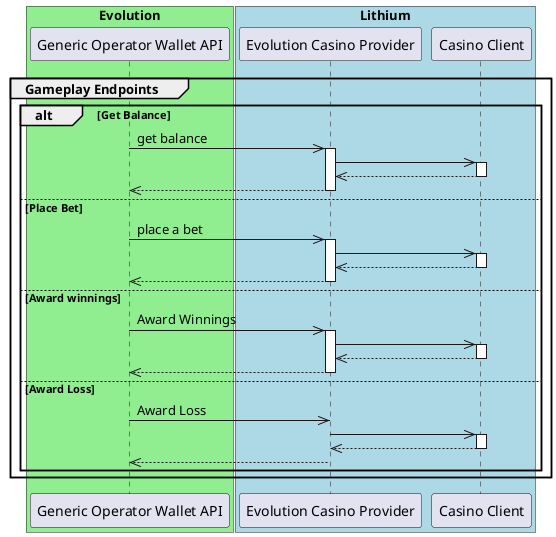 [plantuml]
----
@startuml
'https://plantuml.com/sequence-diagram

    box "Evolution" #LightGreen
        participant "Generic Operator Wallet API" as operator
    end box

    box "Lithium" #LightBlue
        participant "Evolution Casino Provider" as provider
        participant "Casino Client" as casino
    end box

    group Gameplay Endpoints
        alt Get Balance
            operator ->> provider++: get balance
            provider ->> casino++:
            casino -->> provider--:
            provider -->> operator--:
        else Place Bet
            operator ->> provider++: place a bet
            provider ->> casino++:
            casino -->> provider--:
            provider -->> operator--:
        else Award winnings
            operator ->> provider++:Award Winnings
            provider ->> casino++:
            casino -->> provider--:
            provider -->> operator--:
        else Award Loss
            operator ->> provider:Award Loss
            provider ->> casino++:
            casino -->> provider--:
            provider -->> operator--:
        end
    end

@enduml